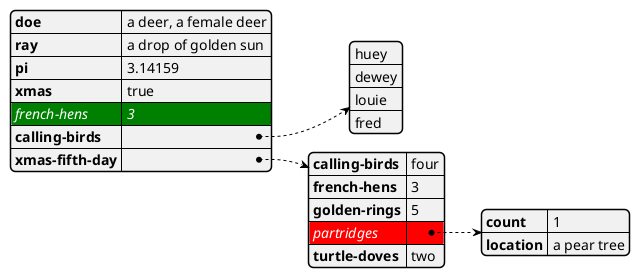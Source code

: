 @startyaml

' <style>
' yamlDiagram {
'   node {
'     BackGroundColor lightblue
'     LineColor lightblue
'     FontName Helvetica
'     FontColor red
'     FontSize 18
'     FontStyle bold
'     BackGroundColor Khaki
'     RoundCorner 0
'     LineThickness 2
'     LineStyle 10-5
'     separator {
'       LineThickness 0.5
'       LineColor black
'       LineStyle 1-5
'     }
'   }
'   arrow {
'     BackGroundColor lightblue
'     LineColor green
'     LineThickness 2
'     LineStyle 2-5
'   }
' }
' </style>

<style>
    .h1 {
      BackGroundColor green
      FontColor white
      FontStyle italic
    }
    .h2 {
      BackGroundColor red
      FontColor white
      FontStyle italic
    }
</style>
#highlight "french-hens" <<h1>>
#highlight "xmas-fifth-day" / "partridges" <<h2>>

doe: "a deer, a female deer"
ray: "a drop of golden sun"
pi: 3.14159
xmas: true
french-hens: 3
calling-birds:
	- huey
	- dewey
	- louie
	- fred
xmas-fifth-day:
	calling-birds: four
	french-hens: 3
	golden-rings: 5
	partridges:
		count: 1
		location: "a pear tree"
	turtle-doves: two
@endyaml